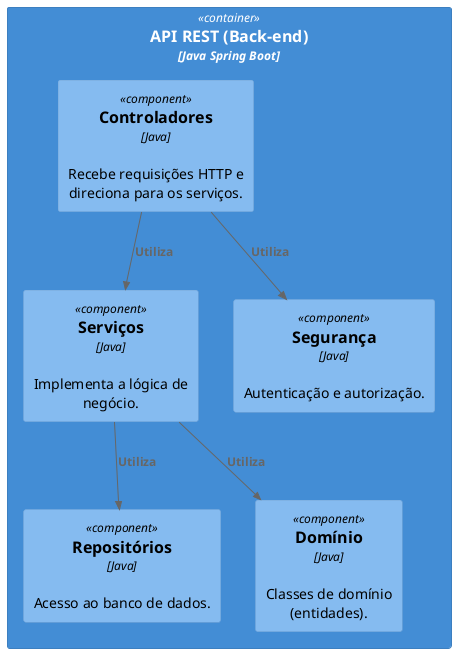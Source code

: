 @startuml
!include <c4/C4_Component>

Container(api, "API REST (Back-end)", "Java Spring Boot") {
  Component(controllers, "Controladores", "Java", "Recebe requisições HTTP e direciona para os serviços.")
  Component(services, "Serviços", "Java", "Implementa a lógica de negócio.")
  Component(repositories, "Repositórios", "Java", "Acesso ao banco de dados.")
  Component(security, "Segurança", "Java", "Autenticação e autorização.")
  Component(domain, "Domínio", "Java", "Classes de domínio (entidades).")

  Rel(controllers, services, "Utiliza")
  Rel(services, repositories, "Utiliza")
  Rel(services, domain, "Utiliza")
  Rel(controllers, security, "Utiliza")
}

@enduml